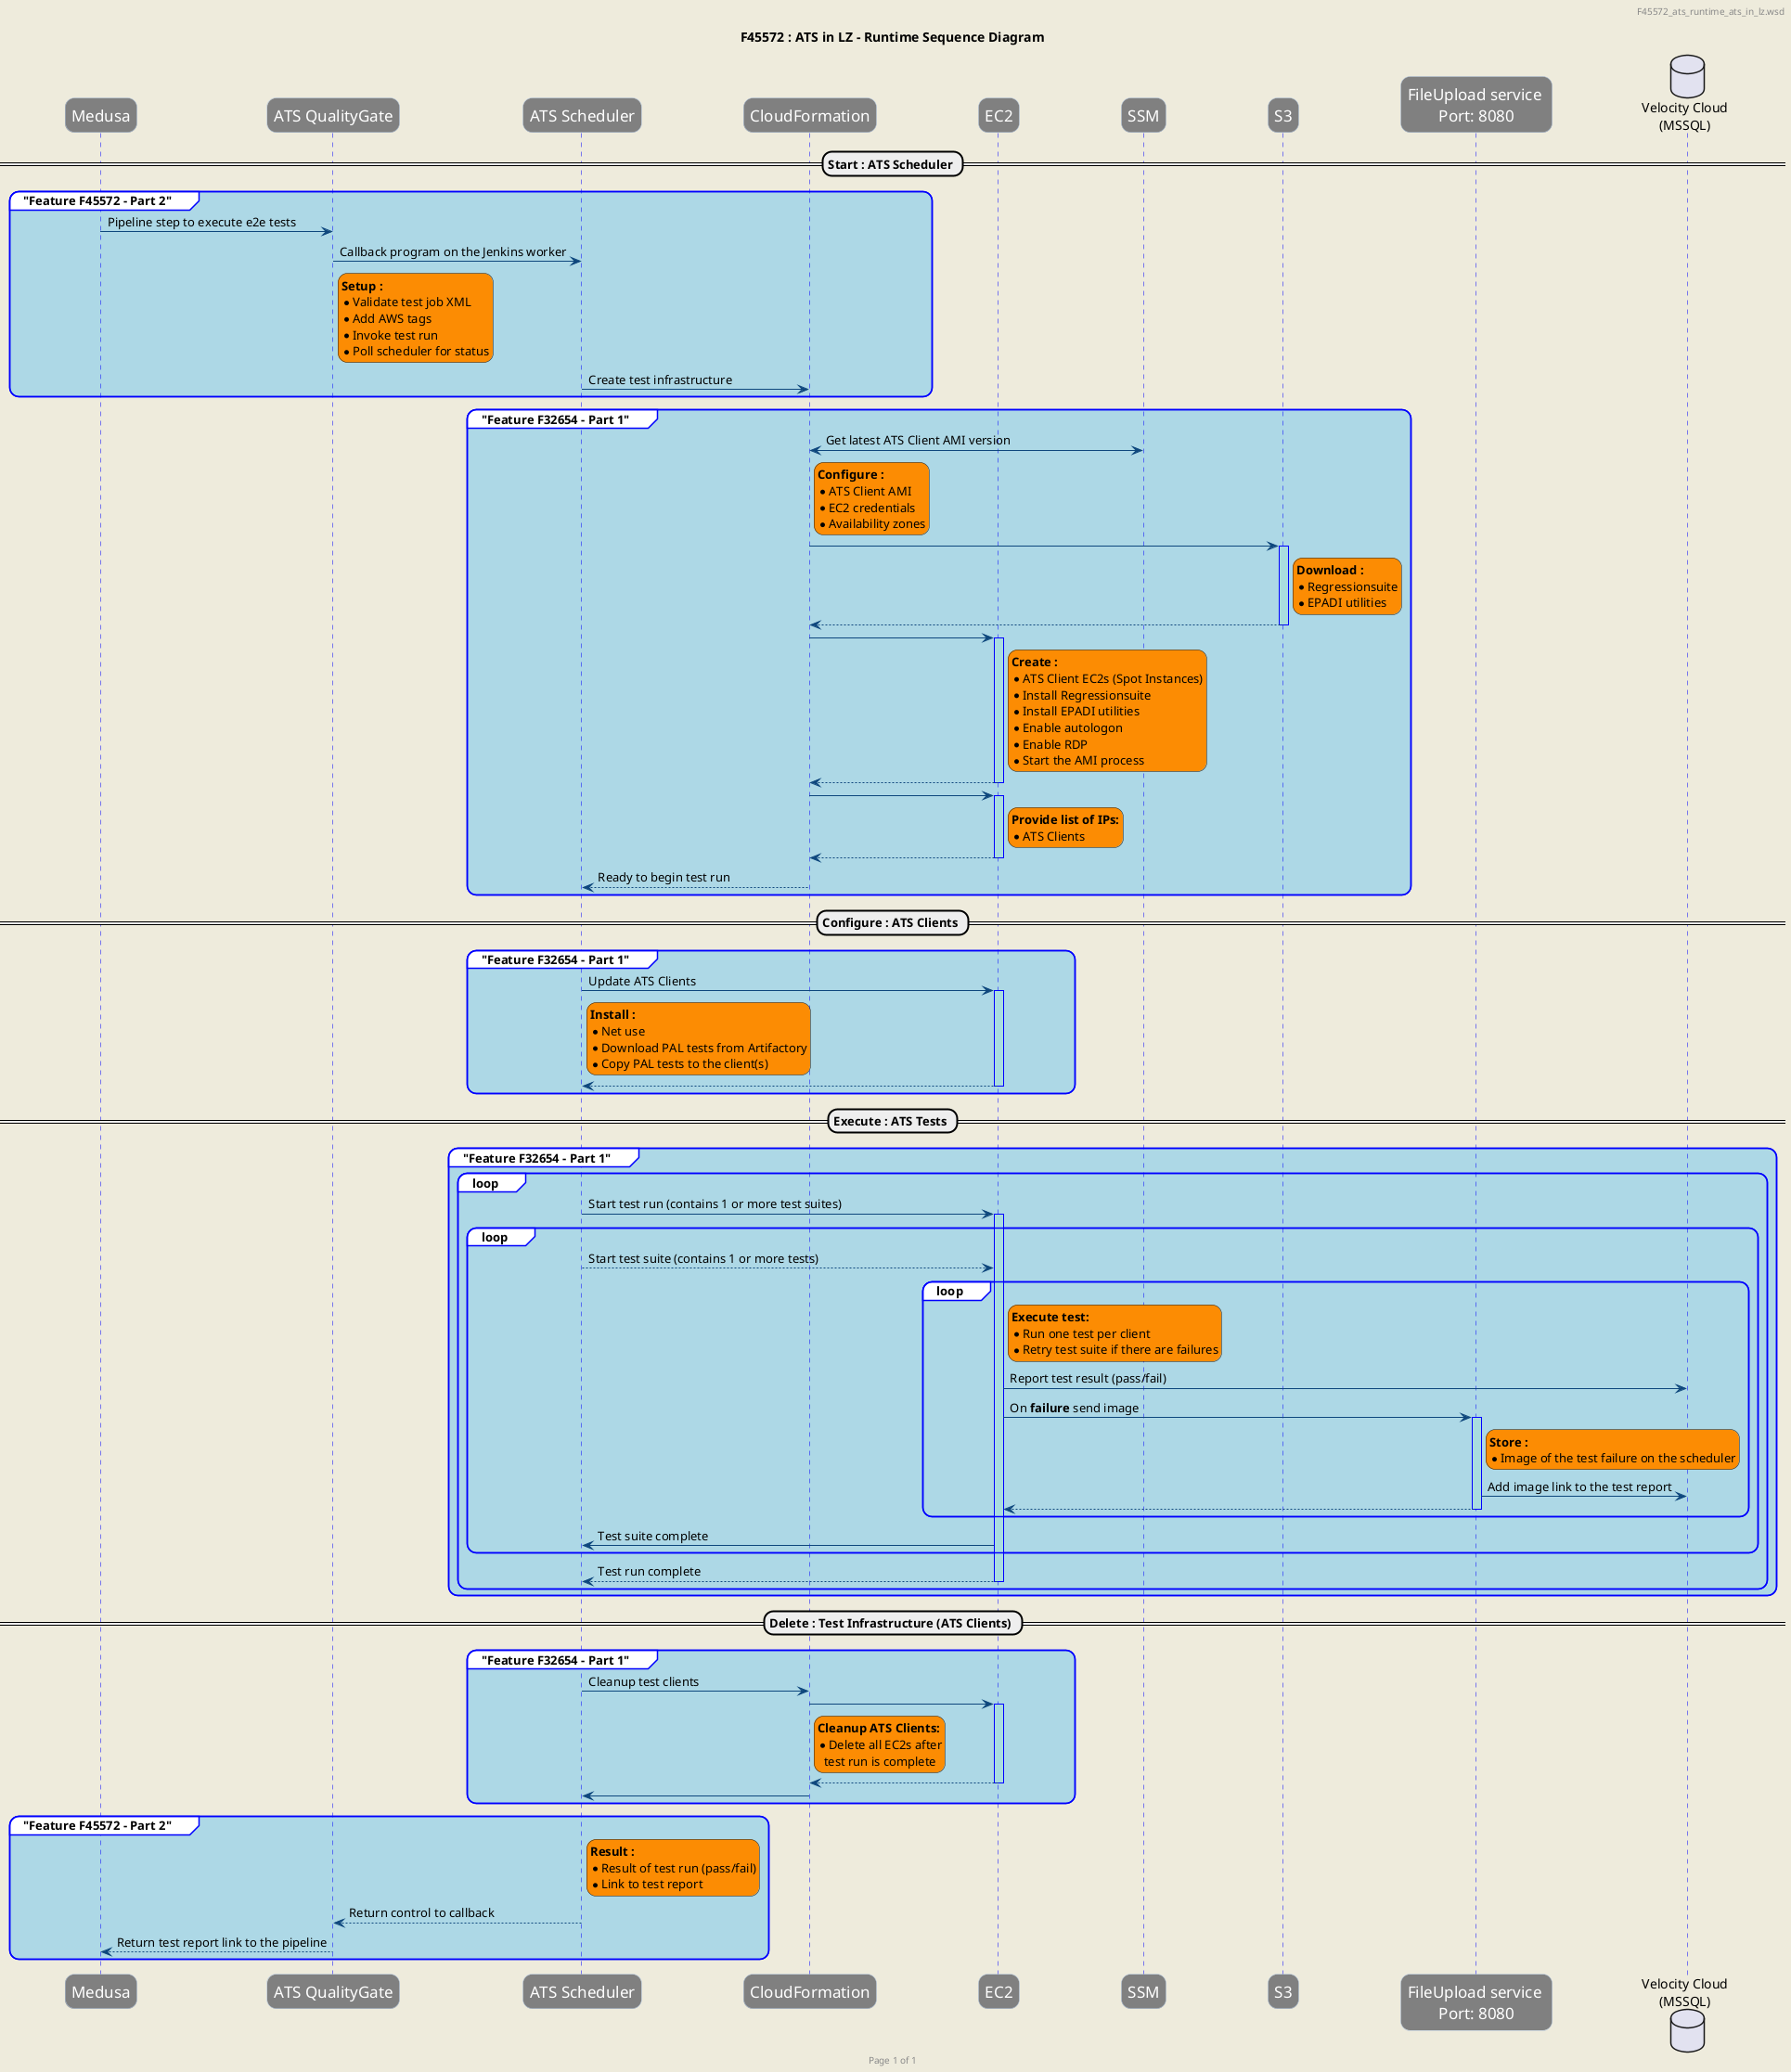 @startuml

'hide footbox
skinparam ParticipantPadding 50
skinparam BoxPadding 20

skinparam roundcorner 20
skinparam backgroundColor #EEEBDC

skinparam sequence {
	ArrowColor #0e477d
	ActorBorderColor DeepSkyBlue
	LifeLineBorderColor blue
	LifeLineBackgroundColor #A9DCDF

    GroupBackgroundColor White
    GroupBodyBackgroundColor LightBlue
    GroupBorderColor Blue

	ParticipantBorderColor LightSteelBlue
	ParticipantBackgroundColor Gray
	ParticipantFontSize 17
	ParticipantFontColor White
}

    header F45572_ats_runtime_ats_in_lz.wsd
    footer Page %page% of %lastpage%

    title F45572 : ATS in LZ - Runtime Sequence Diagram

    participant "Medusa" as medusa
    participant "ATS QualityGate" as qualitygate
    participant "ATS Scheduler" as scheduler
    participant "CloudFormation" as cloudform
    participant "EC2" as ec2
    participant "SSM" as ssm
    participant "S3" as s3
    participant "FileUpload service \nPort: 8080" as fileupload
    database "Velocity Cloud\n(MSSQL)" as atsdatabase

== Start : ATS Scheduler ==
    group "Feature F45572 - Part 2"
        medusa -> qualitygate : Pipeline step to execute e2e tests
        qualitygate -> scheduler : Callback program on the Jenkins worker
            rnote right of qualitygate #fc8c03
                <b>Setup :</b>
                * Validate test job XML
                * Add AWS tags
                * Invoke test run 
                * Poll scheduler for status
            end note
        scheduler -> cloudform : Create test infrastructure
    end
    group "Feature F32654 - Part 1"
        cloudform <-> ssm : Get latest ATS Client AMI version
            rnote right of cloudform #fc8c03
                <b>Configure :</b>
                * ATS Client AMI
                * EC2 credentials
                * Availability zones
            end note
        cloudform -> s3++
            rnote right of s3 #fc8c03
                <b>Download :</b>
                * Regressionsuite
                * EPADI utilities
            end note
        cloudform <-- s3--
        cloudform -> ec2++
            rnote right of ec2 #fc8c03
                <b>Create :</b>
                * ATS Client EC2s (Spot Instances)
                * Install Regressionsuite
                * Install EPADI utilities
                * Enable autologon
                * Enable RDP
                * Start the AMI process
            end note
        cloudform <-- ec2--
        cloudform -> ec2++
            rnote right of ec2 #fc8c03
                <b>Provide list of IPs:</b>
                * ATS Clients
            end note
        cloudform <-- ec2--
        scheduler <-- cloudform-- : Ready to begin test run
    end

== Configure : ATS Clients ==
    group "Feature F32654 - Part 1"
        scheduler -> ec2++ : Update ATS Clients
            rnote right of scheduler #fc8c03
                <b>Install :</b>
                * Net use
                * Download PAL tests from Artifactory
                * Copy PAL tests to the client(s)
            end note
        scheduler <-- ec2--
    end

== Execute : ATS Tests ==
    group "Feature F32654 - Part 1"
        loop
            scheduler -> ec2++ : Start test run (contains 1 or more test suites)
            loop
                scheduler --> ec2 : Start test suite (contains 1 or more tests)
                loop
                    rnote right of ec2 #fc8c03
                        <b>Execute test:</b>
                        * Run one test per client
                        * Retry test suite if there are failures
                    end note
                    ec2 -> atsdatabase : Report test result (pass/fail)
                    ec2 -> fileupload++ : On <b>failure</b> send image
                        rnote right of fileupload #fc8c03
                        <b>Store :</b>
                        * Image of the test failure on the scheduler
                        end note
                    fileupload -> atsdatabase : Add image link to the test report
                    ec2 <-- fileupload--
                end
                scheduler <- ec2 : Test suite complete
            end
            scheduler <-- ec2-- : Test run complete
        end
    end

== Delete : Test Infrastructure (ATS Clients) ==
    group "Feature F32654 - Part 1"

        scheduler -> cloudform : Cleanup test clients
        cloudform -> ec2++
        rnote right of cloudform #fc8c03
            <b>Cleanup ATS Clients:</b>
            * Delete all EC2s after
              test run is complete
        end note
        cloudform <-- ec2--
        scheduler <- cloudform
    end
    group "Feature F45572 - Part 2"
            rnote right of scheduler #fc8c03
            <b>Result :</b>
            * Result of test run (pass/fail)
            * Link to test report
            end note
        qualitygate <-- scheduler-- : Return control to callback
        medusa <-- qualitygate-- : Return test report link to the pipeline
    end

@enduml
